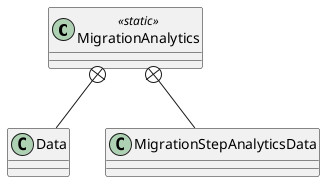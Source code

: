 @startuml
class MigrationAnalytics <<static>> {
}
class Data {
}
class MigrationStepAnalyticsData {
}
MigrationAnalytics +-- Data
MigrationAnalytics +-- MigrationStepAnalyticsData
@enduml
